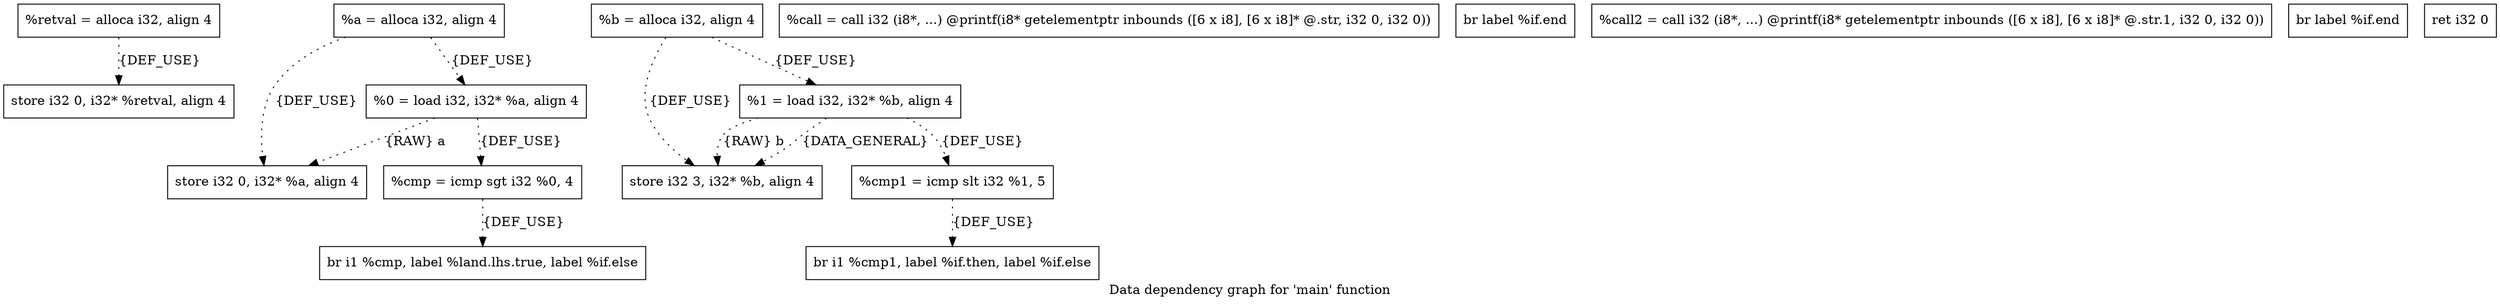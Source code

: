 digraph "Data dependency graph for 'main' function" {
	label="Data dependency graph for 'main' function";

	Node0x938d9c0 [shape=record,label="{  %retval = alloca i32, align 4}"];
	Node0x938d9c0 -> Node0x938db60[style=dotted,label = "{DEF_USE}" ];
	Node0x938da30 [shape=record,label="{  %a = alloca i32, align 4}"];
	Node0x938da30 -> Node0x938dbd0[style=dotted,label = "{DEF_USE}" ];
	Node0x938da30 -> Node0x938dcf0[style=dotted,label = "{DEF_USE}" ];
	Node0x938dac0 [shape=record,label="{  %b = alloca i32, align 4}"];
	Node0x938dac0 -> Node0x938db30[style=dotted,label = "{DEF_USE}" ];
	Node0x938dac0 -> Node0x938f1a0[style=dotted,label = "{DEF_USE}" ];
	Node0x938db60 [shape=record,label="{  store i32 0, i32* %retval, align 4}"];
	Node0x938dbd0 [shape=record,label="{  store i32 0, i32* %a, align 4}"];
	Node0x938db30 [shape=record,label="{  store i32 3, i32* %b, align 4}"];
	Node0x938dcf0 [shape=record,label="{  %0 = load i32, i32* %a, align 4}"];
	Node0x938dcf0 -> Node0x938dbd0[style=dotted,label = "{RAW} a"];
	Node0x938dcf0 -> Node0x938f000[style=dotted,label = "{DEF_USE}" ];
	Node0x938f000 [shape=record,label="{  %cmp = icmp sgt i32 %0, 4}"];
	Node0x938f000 -> Node0x938f0a0[style=dotted,label = "{DEF_USE}" ];
	Node0x938f0a0 [shape=record,label="{  br i1 %cmp, label %land.lhs.true, label %if.else}"];
	Node0x938f1a0 [shape=record,label="{  %1 = load i32, i32* %b, align 4}"];
	Node0x938f1a0 -> Node0x938db30[style=dotted,label = "{RAW} b"];
	Node0x938f1a0 -> Node0x938db30[style=dotted, label = "{DATA_GENERAL}"];
	Node0x938f1a0 -> Node0x9390a70[style=dotted,label = "{DEF_USE}" ];
	Node0x9390a70 [shape=record,label="{  %cmp1 = icmp slt i32 %1, 5}"];
	Node0x9390a70 -> Node0x938dc60[style=dotted,label = "{DEF_USE}" ];
	Node0x938dc60 [shape=record,label="{  br i1 %cmp1, label %if.then, label %if.else}"];
	Node0x9390b70 [shape=record,label="{  %call = call i32 (i8*, ...) @printf(i8* getelementptr inbounds ([6 x i8], [6 x i8]* @.str, i32 0, i32 0))}"];
	Node0x9390be0 [shape=record,label="{  br label %if.end}"];
	Node0x9390c50 [shape=record,label="{  %call2 = call i32 (i8*, ...) @printf(i8* getelementptr inbounds ([6 x i8], [6 x i8]* @.str.1, i32 0, i32 0))}"];
	Node0x9390cc0 [shape=record,label="{  br label %if.end}"];
	Node0x9390d30 [shape=record,label="{  ret i32 0}"];
}
